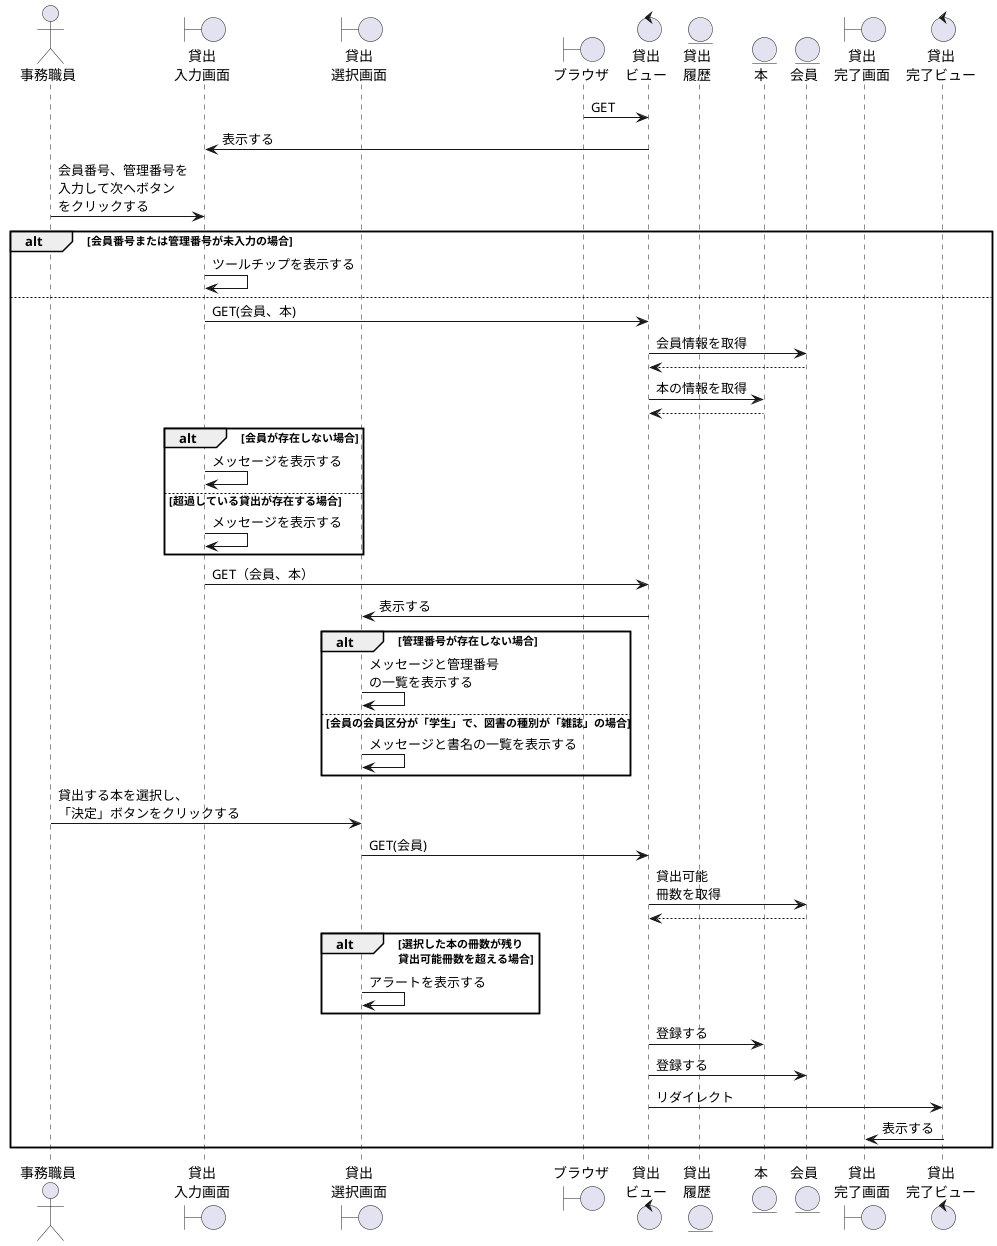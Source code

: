 @startuml KD
 
actor "事務職員" as staff
boundary "貸出\n入力画面" as KDIns
boundary "貸出\n選択画面" as KDSelects
boundary "ブラウザ" as brz
control "貸出\nビュー" as KDv
entity "貸出\n履歴" as KDR
entity "本" as book
entity "会員" as member
boundary "貸出\n完了画面" as KDOKs
control "貸出\n完了ビュー" as KDOKv
 
brz -> KDv:GET
KDIns <- KDv:表示する
staff -> KDIns: 会員番号、管理番号を\n入力して次へボタン\nをクリックする
alt 会員番号または管理番号が未入力の場合
    KDIns -> KDIns: ツールチップを表示する
else
    KDIns -> KDv: GET(会員、本)
    KDv -> member: 会員情報を取得
    KDv <-- member
    KDv -> book: 本の情報を取得
    KDv <-- book
    alt 会員が存在しない場合
        KDIns -> KDIns: メッセージを表示する
    else 超過している貸出が存在する場合
        KDIns -> KDIns:メッセージを表示する
    end
    KDIns -> KDv:GET（会員、本）
    KDSelects <- KDv:表示する
    alt 管理番号が存在しない場合
        KDSelects -> KDSelects: メッセージと管理番号\nの一覧を表示する
    else 会員の会員区分が「学生」で、図書の種別が「雑誌」の場合
        KDSelects -> KDSelects: メッセージと書名の一覧を表示する
    end
    staff -> KDSelects:貸出する本を選択し、\n「決定」ボタンをクリックする
    KDSelects -> KDv:GET(会員)
    KDv -> member:貸出可能\n冊数を取得
    KDv <-- member:
    alt 選択した本の冊数が残り\n貸出可能冊数を超える場合
        KDSelects -> KDSelects:アラートを表示する
    end
    KDv -> book:登録する
    KDv -> member:登録する
    KDv -> KDOKv:リダイレクト
    KDOKs <-KDOKv:表示する
end
 
@enduml
 